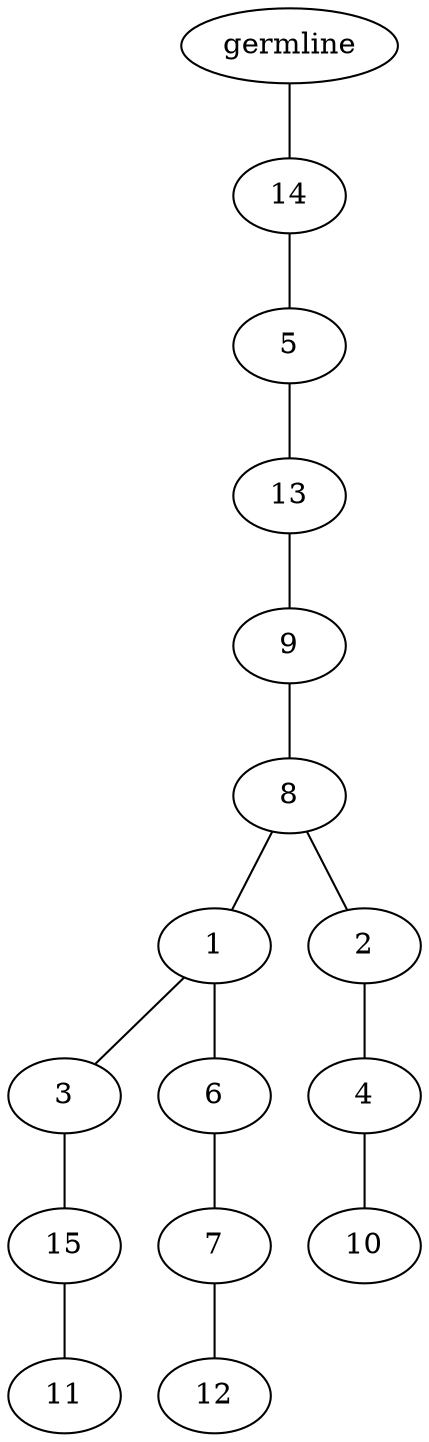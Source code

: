 graph tree {
    "139655205464576" [label="germline"];
    "139655205466704" [label="14"];
    "139655205468144" [label="5"];
    "139655205468192" [label="13"];
    "139655205469728" [label="9"];
    "139655205469824" [label="8"];
    "139655205467088" [label="1"];
    "139655208296944" [label="3"];
    "139655208299872" [label="15"];
    "139655208298624" [label="11"];
    "139655208300160" [label="6"];
    "139655208298144" [label="7"];
    "139655208300496" [label="12"];
    "139655205469872" [label="2"];
    "139655205469488" [label="4"];
    "139655205467616" [label="10"];
    "139655205464576" -- "139655205466704";
    "139655205466704" -- "139655205468144";
    "139655205468144" -- "139655205468192";
    "139655205468192" -- "139655205469728";
    "139655205469728" -- "139655205469824";
    "139655205469824" -- "139655205467088";
    "139655205469824" -- "139655205469872";
    "139655205467088" -- "139655208296944";
    "139655205467088" -- "139655208300160";
    "139655208296944" -- "139655208299872";
    "139655208299872" -- "139655208298624";
    "139655208300160" -- "139655208298144";
    "139655208298144" -- "139655208300496";
    "139655205469872" -- "139655205469488";
    "139655205469488" -- "139655205467616";
}
